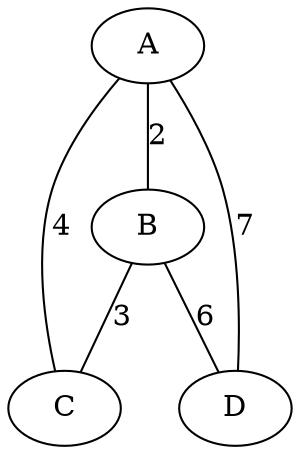 graph G {
    A -- B [label=2];
    B -- C [label=3];
    A -- C [label=4];
    A -- D [label=7];
    B -- D [label=6];
}
